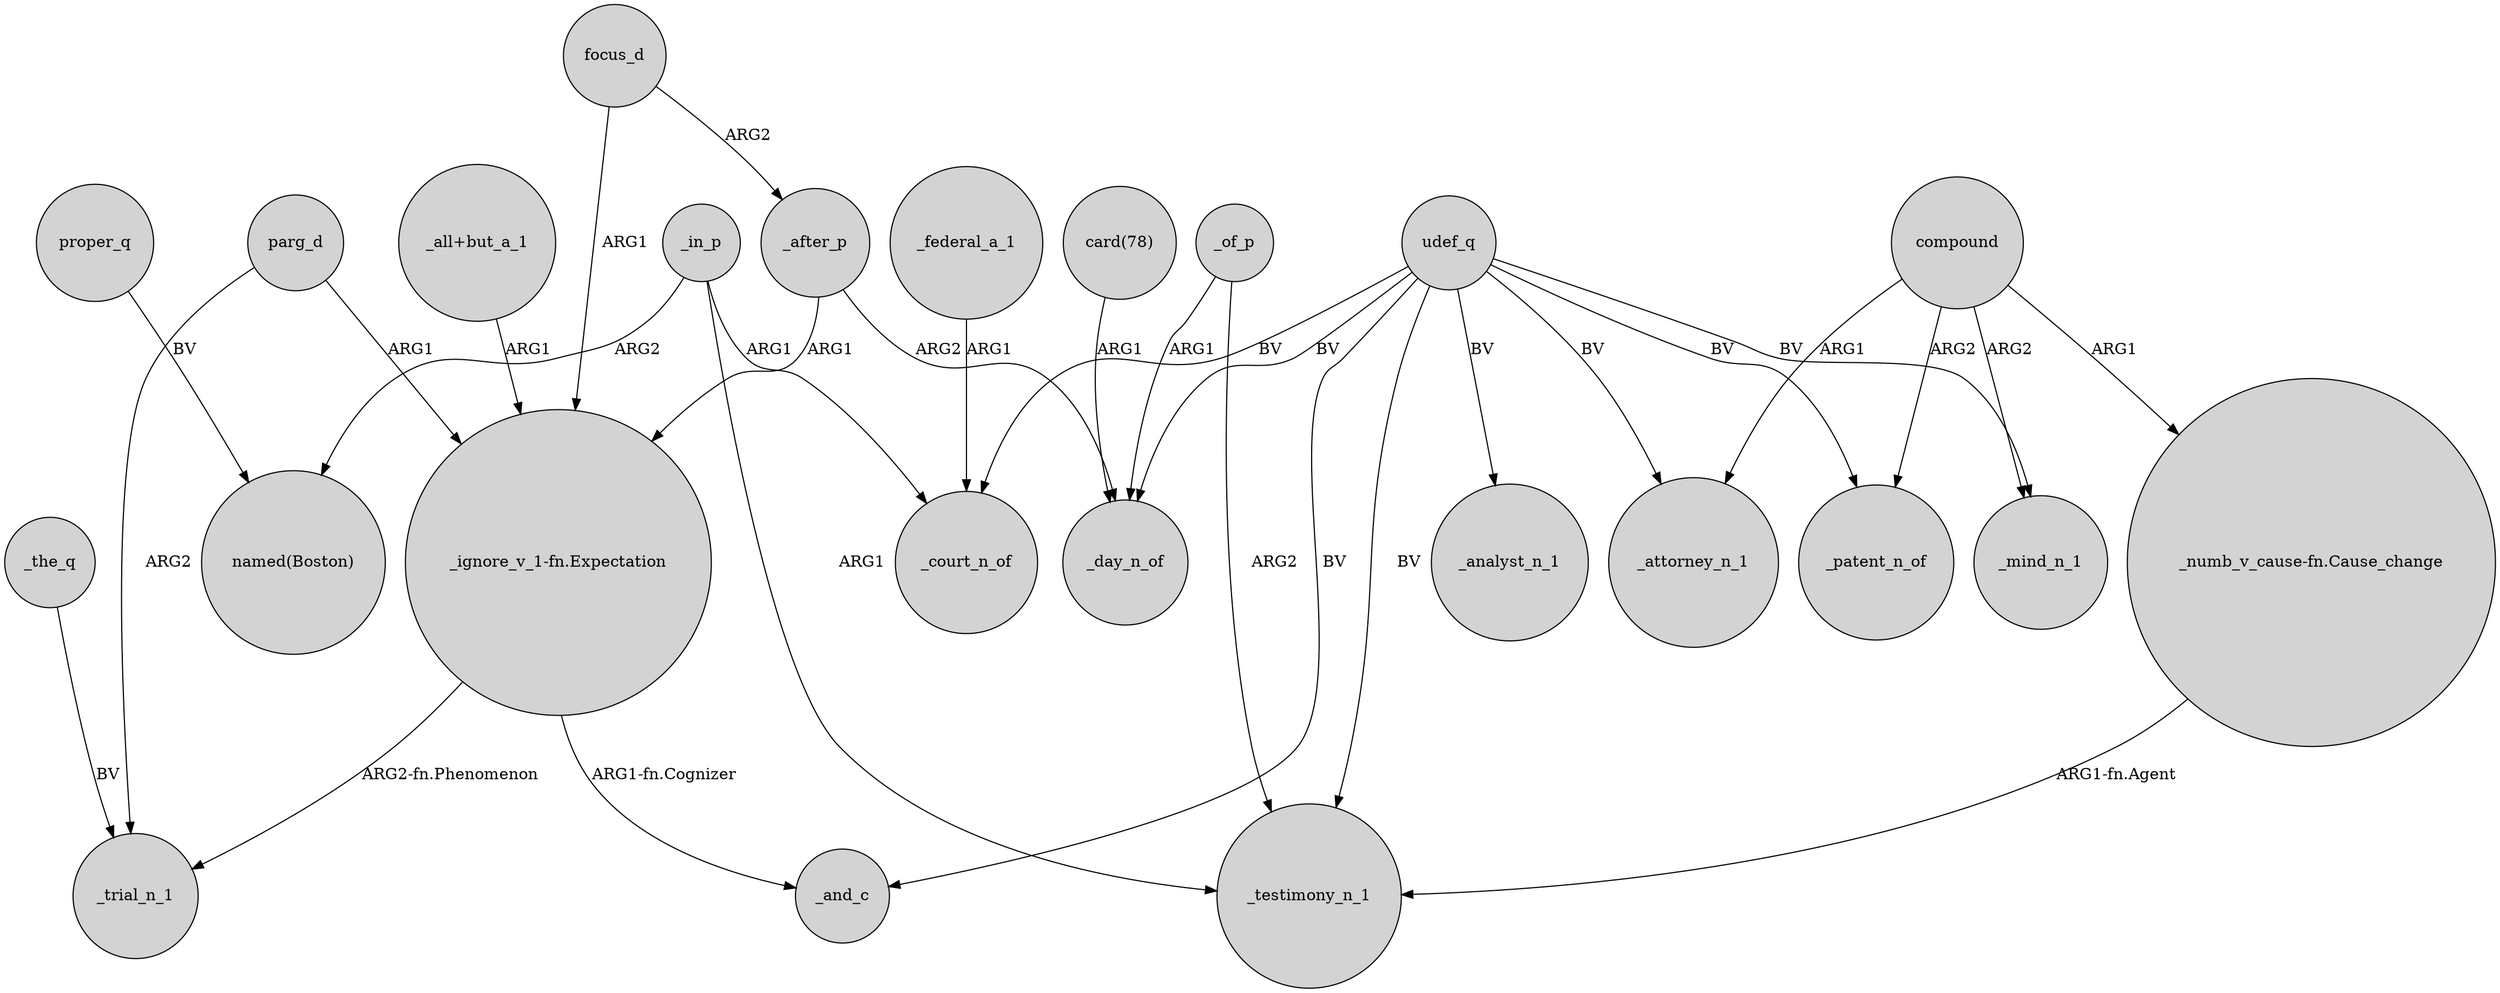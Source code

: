 digraph {
	node [shape=circle style=filled]
	_in_p -> _court_n_of [label=ARG1]
	_of_p -> _testimony_n_1 [label=ARG2]
	"_ignore_v_1-fn.Expectation" -> _trial_n_1 [label="ARG2-fn.Phenomenon"]
	"card(78)" -> _day_n_of [label=ARG1]
	udef_q -> _analyst_n_1 [label=BV]
	_after_p -> _day_n_of [label=ARG2]
	udef_q -> _patent_n_of [label=BV]
	compound -> _attorney_n_1 [label=ARG1]
	_in_p -> "named(Boston)" [label=ARG2]
	proper_q -> "named(Boston)" [label=BV]
	_in_p -> _testimony_n_1 [label=ARG1]
	udef_q -> _and_c [label=BV]
	udef_q -> _testimony_n_1 [label=BV]
	"_all+but_a_1" -> "_ignore_v_1-fn.Expectation" [label=ARG1]
	_the_q -> _trial_n_1 [label=BV]
	focus_d -> "_ignore_v_1-fn.Expectation" [label=ARG1]
	udef_q -> _day_n_of [label=BV]
	compound -> _patent_n_of [label=ARG2]
	udef_q -> _mind_n_1 [label=BV]
	focus_d -> _after_p [label=ARG2]
	udef_q -> _court_n_of [label=BV]
	_of_p -> _day_n_of [label=ARG1]
	"_ignore_v_1-fn.Expectation" -> _and_c [label="ARG1-fn.Cognizer"]
	udef_q -> _attorney_n_1 [label=BV]
	parg_d -> "_ignore_v_1-fn.Expectation" [label=ARG1]
	parg_d -> _trial_n_1 [label=ARG2]
	compound -> _mind_n_1 [label=ARG2]
	_federal_a_1 -> _court_n_of [label=ARG1]
	"_numb_v_cause-fn.Cause_change" -> _testimony_n_1 [label="ARG1-fn.Agent"]
	compound -> "_numb_v_cause-fn.Cause_change" [label=ARG1]
	_after_p -> "_ignore_v_1-fn.Expectation" [label=ARG1]
}

